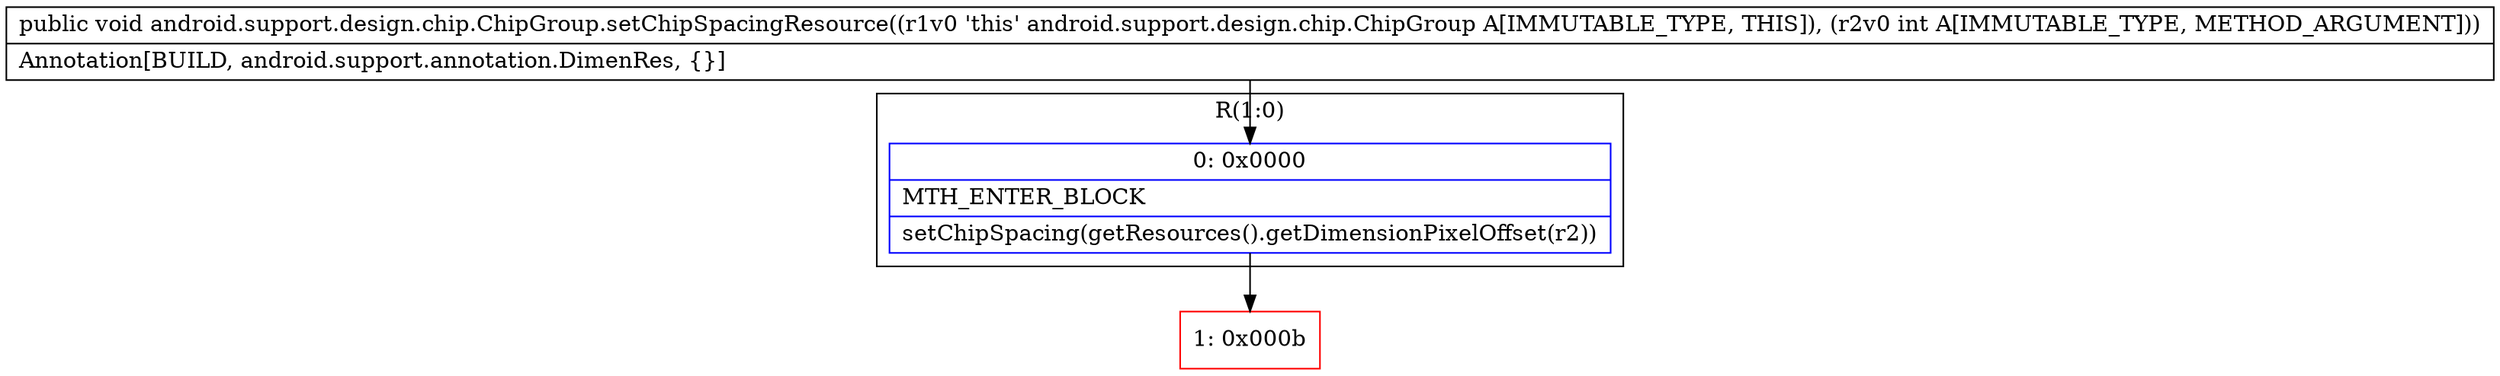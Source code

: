digraph "CFG forandroid.support.design.chip.ChipGroup.setChipSpacingResource(I)V" {
subgraph cluster_Region_802783965 {
label = "R(1:0)";
node [shape=record,color=blue];
Node_0 [shape=record,label="{0\:\ 0x0000|MTH_ENTER_BLOCK\l|setChipSpacing(getResources().getDimensionPixelOffset(r2))\l}"];
}
Node_1 [shape=record,color=red,label="{1\:\ 0x000b}"];
MethodNode[shape=record,label="{public void android.support.design.chip.ChipGroup.setChipSpacingResource((r1v0 'this' android.support.design.chip.ChipGroup A[IMMUTABLE_TYPE, THIS]), (r2v0 int A[IMMUTABLE_TYPE, METHOD_ARGUMENT]))  | Annotation[BUILD, android.support.annotation.DimenRes, \{\}]\l}"];
MethodNode -> Node_0;
Node_0 -> Node_1;
}


